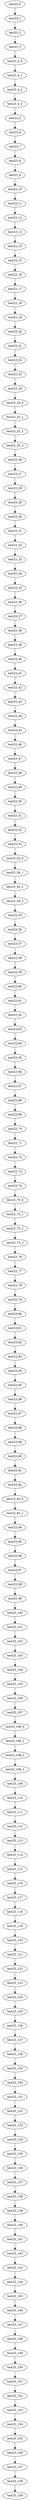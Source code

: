 digraph G {
test23_0->test23_1;
test23_1->test23_2;
test23_2->test23_3;
test23_3->test23_4_0;
test23_4_0->test23_4_1;
test23_4_1->test23_4_2;
test23_4_2->test23_4_3;
test23_4_3->test23_5;
test23_5->test23_6;
test23_6->test23_7;
test23_7->test23_8;
test23_8->test23_9;
test23_9->test23_10;
test23_10->test23_11;
test23_11->test23_12;
test23_12->test23_13;
test23_13->test23_14;
test23_14->test23_15;
test23_15->test23_16;
test23_16->test23_17;
test23_17->test23_18;
test23_18->test23_19;
test23_19->test23_20;
test23_20->test23_21;
test23_21->test23_22;
test23_22->test23_23;
test23_23->test23_24;
test23_24->test23_25_0;
test23_25_0->test23_25_1;
test23_25_1->test23_25_2;
test23_25_2->test23_25_3;
test23_25_3->test23_26;
test23_26->test23_27;
test23_27->test23_28;
test23_28->test23_29;
test23_29->test23_30;
test23_30->test23_31;
test23_31->test23_32;
test23_32->test23_33;
test23_33->test23_34;
test23_34->test23_35;
test23_35->test23_36;
test23_36->test23_37;
test23_37->test23_38;
test23_38->test23_39;
test23_39->test23_40;
test23_40->test23_41;
test23_41->test23_42;
test23_42->test23_43;
test23_43->test23_44;
test23_44->test23_45;
test23_45->test23_46;
test23_46->test23_47;
test23_47->test23_48;
test23_48->test23_49;
test23_49->test23_50;
test23_50->test23_51;
test23_51->test23_52;
test23_52->test23_53;
test23_53->test23_54_0;
test23_54_0->test23_54_1;
test23_54_1->test23_54_2;
test23_54_2->test23_54_3;
test23_54_3->test23_55;
test23_55->test23_56;
test23_56->test23_57;
test23_57->test23_58;
test23_58->test23_59;
test23_59->test23_60;
test23_60->test23_61;
test23_61->test23_62;
test23_62->test23_63;
test23_63->test23_64;
test23_64->test23_65;
test23_65->test23_66;
test23_66->test23_67;
test23_67->test23_68;
test23_68->test23_69;
test23_69->test23_70;
test23_70->test23_71;
test23_71->test23_72;
test23_72->test23_73;
test23_73->test23_74;
test23_74->test23_75_0;
test23_75_0->test23_75_1;
test23_75_1->test23_75_2;
test23_75_2->test23_75_3;
test23_75_3->test23_76;
test23_76->test23_77;
test23_77->test23_78;
test23_78->test23_79;
test23_79->test23_80;
test23_80->test23_81;
test23_81->test23_82;
test23_82->test23_83;
test23_83->test23_84;
test23_84->test23_85;
test23_85->test23_86;
test23_86->test23_87;
test23_87->test23_88;
test23_88->test23_89;
test23_89->test23_90;
test23_90->test23_91;
test23_91->test23_92;
test23_92->test23_93_0;
test23_93_0->test23_93_1;
test23_93_1->test23_94;
test23_94->test23_95;
test23_95->test23_96;
test23_96->test23_97;
test23_97->test23_98;
test23_98->test23_99;
test23_99->test23_100;
test23_100->test23_101;
test23_101->test23_102;
test23_102->test23_103;
test23_103->test23_104;
test23_104->test23_105;
test23_105->test23_106;
test23_106->test23_107;
test23_107->test23_108_0;
test23_108_0->test23_108_1;
test23_108_1->test23_108_2;
test23_108_2->test23_108_3;
test23_108_3->test23_109;
test23_109->test23_110;
test23_110->test23_111;
test23_111->test23_112;
test23_112->test23_113;
test23_113->test23_114;
test23_114->test23_115;
test23_115->test23_116;
test23_116->test23_117;
test23_117->test23_118;
test23_118->test23_119;
test23_119->test23_120;
test23_120->test23_121;
test23_121->test23_122;
test23_122->test23_123;
test23_123->test23_124;
test23_124->test23_125;
test23_125->test23_126;
test23_126->test23_127;
test23_127->test23_128;
test23_128->test23_129;
test23_129->test23_130;
test23_130->test23_131;
test23_131->test23_132;
test23_132->test23_133;
test23_133->test23_134;
test23_134->test23_135;
test23_135->test23_136;
test23_136->test23_137;
test23_137->test23_138;
test23_138->test23_139;
test23_139->test23_140;
test23_140->test23_141;
test23_141->test23_142;
test23_142->test23_143;
test23_143->test23_144;
test23_144->test23_145;
test23_145->test23_146;
test23_146->test23_147;
test23_147->test23_148;
test23_148->test23_149;
test23_149->test23_150;
test23_150->test23_151;
test23_151->test23_152;
test23_152->test23_153;
test23_153->test23_154;
test23_154->test23_155;
test23_155->test23_156;
test23_156->test23_157;
test23_157->test23_158;
test23_158->test23_159;

}

